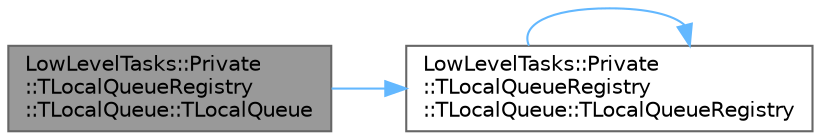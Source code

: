 digraph "LowLevelTasks::Private::TLocalQueueRegistry::TLocalQueue::TLocalQueue"
{
 // INTERACTIVE_SVG=YES
 // LATEX_PDF_SIZE
  bgcolor="transparent";
  edge [fontname=Helvetica,fontsize=10,labelfontname=Helvetica,labelfontsize=10];
  node [fontname=Helvetica,fontsize=10,shape=box,height=0.2,width=0.4];
  rankdir="LR";
  Node1 [id="Node000001",label="LowLevelTasks::Private\l::TLocalQueueRegistry\l::TLocalQueue::TLocalQueue",height=0.2,width=0.4,color="gray40", fillcolor="grey60", style="filled", fontcolor="black",tooltip=" "];
  Node1 -> Node2 [id="edge1_Node000001_Node000002",color="steelblue1",style="solid",tooltip=" "];
  Node2 [id="Node000002",label="LowLevelTasks::Private\l::TLocalQueueRegistry\l::TLocalQueue::TLocalQueueRegistry",height=0.2,width=0.4,color="grey40", fillcolor="white", style="filled",URL="$d4/dbd/classLowLevelTasks_1_1Private_1_1TLocalQueueRegistry_1_1TLocalQueue.html#a8684ae846447b7aa5171928026c74712",tooltip=" "];
  Node2 -> Node2 [id="edge2_Node000002_Node000002",color="steelblue1",style="solid",tooltip=" "];
}
